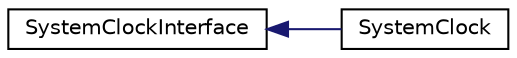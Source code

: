 digraph "Graphical Class Hierarchy"
{
  edge [fontname="Helvetica",fontsize="10",labelfontname="Helvetica",labelfontsize="10"];
  node [fontname="Helvetica",fontsize="10",shape=record];
  rankdir="LR";
  Node1 [label="SystemClockInterface",height=0.2,width=0.4,color="black", fillcolor="white", style="filled",URL="$d1/d78/classSystemClockInterface.html"];
  Node1 -> Node2 [dir="back",color="midnightblue",fontsize="10",style="solid",fontname="Helvetica"];
  Node2 [label="SystemClock",height=0.2,width=0.4,color="black", fillcolor="white", style="filled",URL="$d9/d77/classSystemClock.html"];
}
